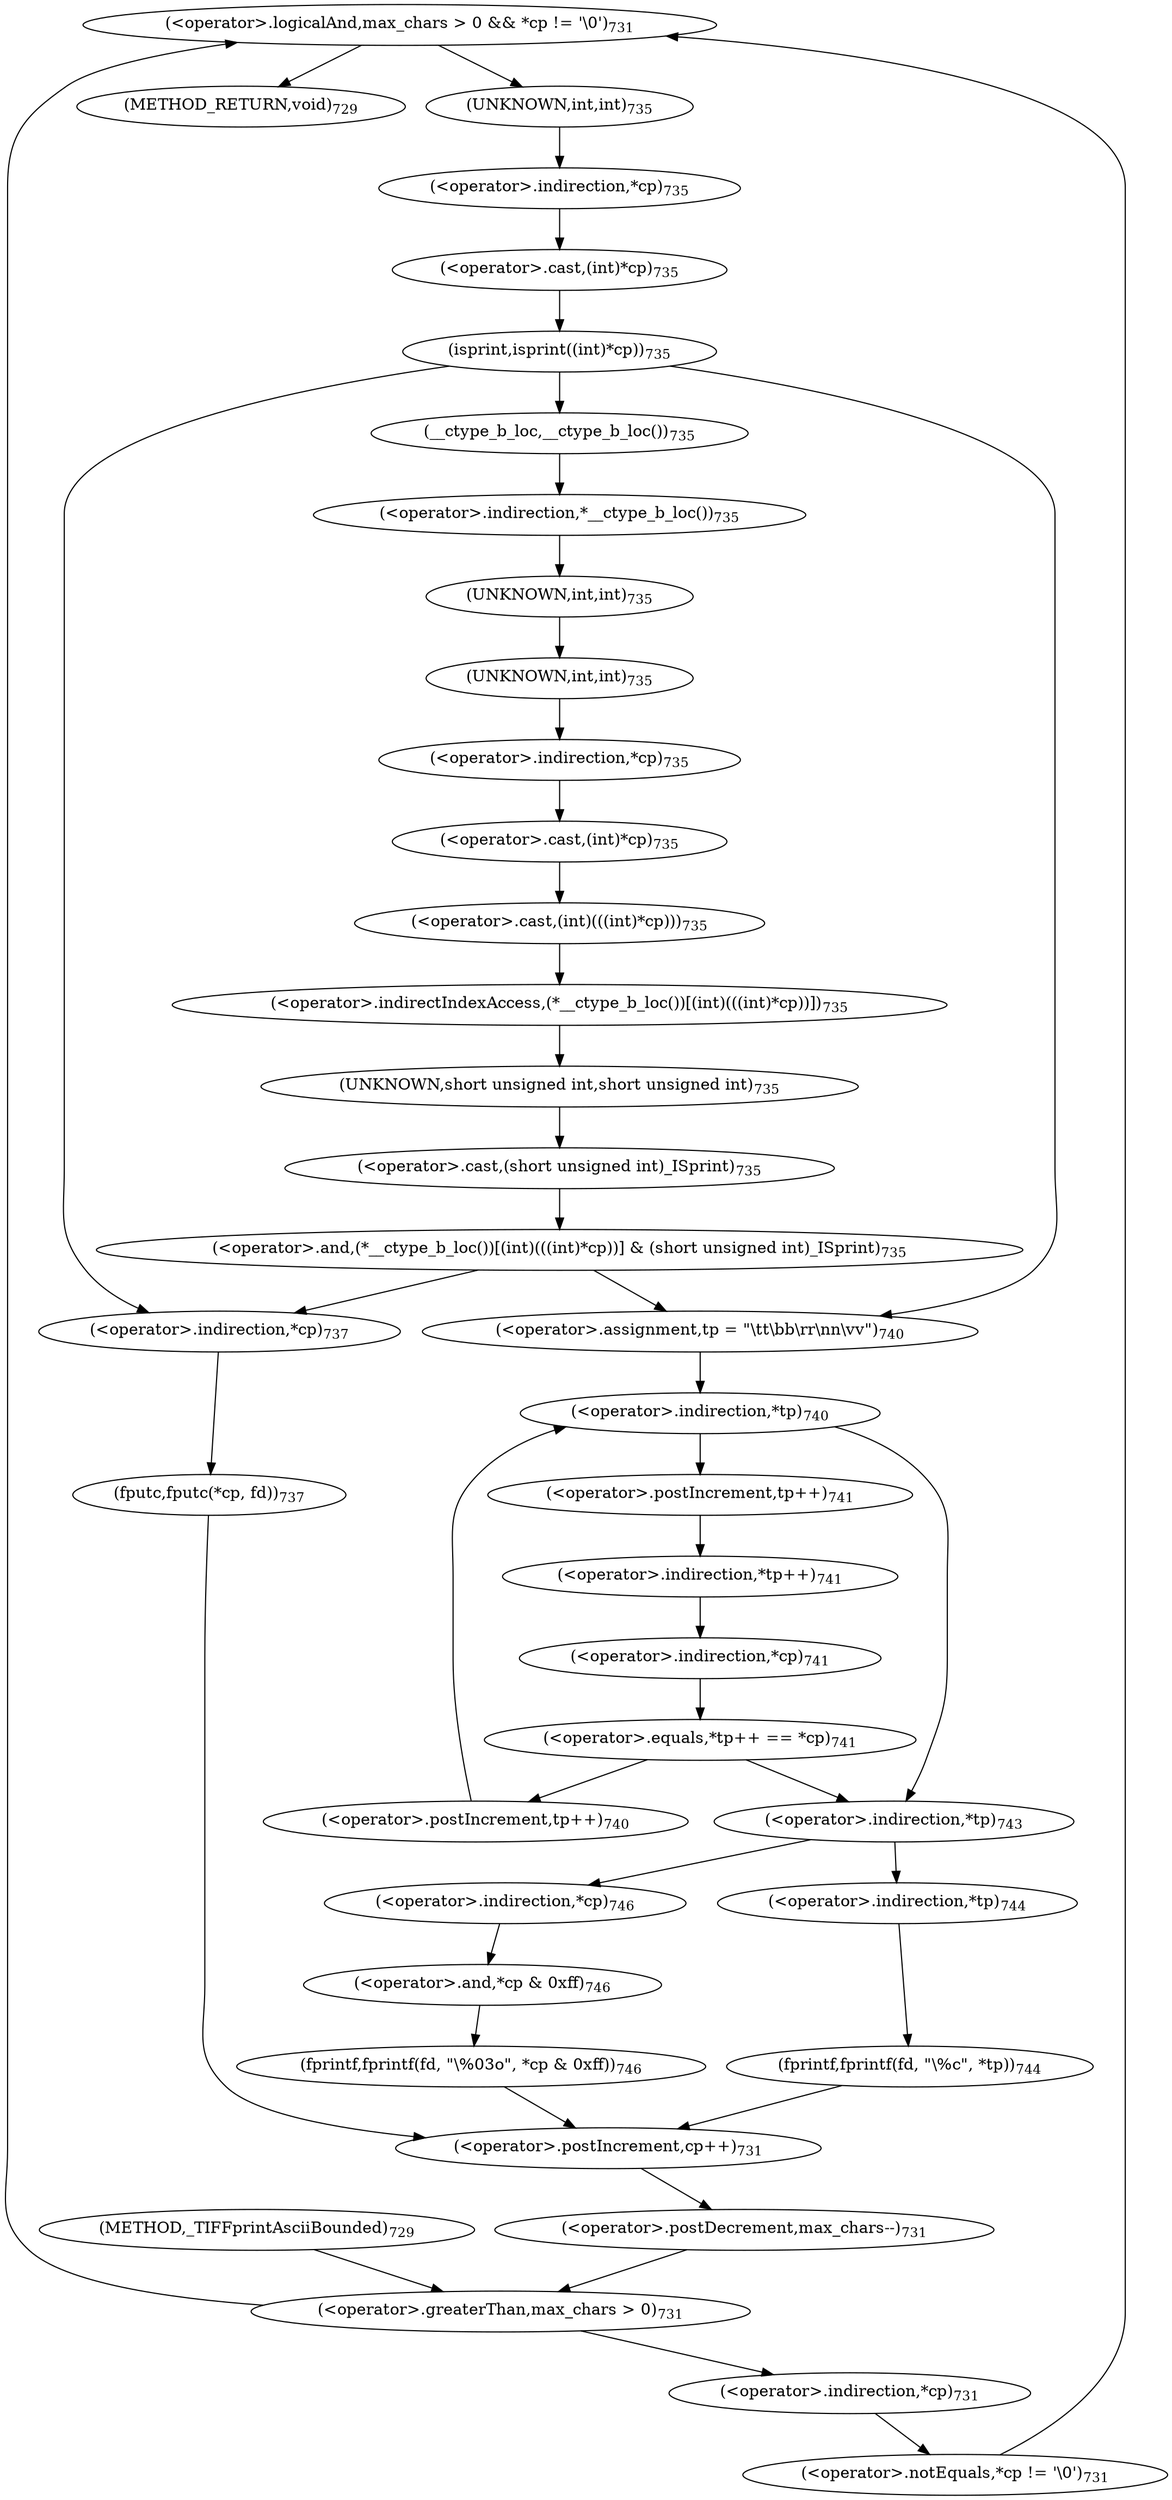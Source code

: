 digraph "_TIFFprintAsciiBounded" {  
"4531" [label = <(&lt;operator&gt;.logicalAnd,max_chars &gt; 0 &amp;&amp; *cp != '\0')<SUB>731</SUB>> ]
"4532" [label = <(&lt;operator&gt;.greaterThan,max_chars &gt; 0)<SUB>731</SUB>> ]
"4535" [label = <(&lt;operator&gt;.notEquals,*cp != '\0')<SUB>731</SUB>> ]
"4540" [label = <(&lt;operator&gt;.postIncrement,cp++)<SUB>731</SUB>> ]
"4542" [label = <(&lt;operator&gt;.postDecrement,max_chars--)<SUB>731</SUB>> ]
"4536" [label = <(&lt;operator&gt;.indirection,*cp)<SUB>731</SUB>> ]
"4547" [label = <(isprint,isprint((int)*cp))<SUB>735</SUB>> ]
"4577" [label = <(&lt;operator&gt;.indirection,*tp)<SUB>740</SUB>> ]
"4579" [label = <(&lt;operator&gt;.postIncrement,tp++)<SUB>740</SUB>> ]
"4591" [label = <(&lt;operator&gt;.indirection,*tp)<SUB>743</SUB>> ]
"4548" [label = <(&lt;operator&gt;.cast,(int)*cp)<SUB>735</SUB>> ]
"4567" [label = <(fputc,fputc(*cp, fd))<SUB>737</SUB>> ]
"4574" [label = <(&lt;operator&gt;.assignment,tp = &quot;\tt\bb\rr\nn\vv&quot;)<SUB>740</SUB>> ]
"4582" [label = <(&lt;operator&gt;.equals,*tp++ == *cp)<SUB>741</SUB>> ]
"4594" [label = <(fprintf,fprintf(fd, &quot;\\%c&quot;, *tp))<SUB>744</SUB>> ]
"4549" [label = <(UNKNOWN,int,int)<SUB>735</SUB>> ]
"4550" [label = <(&lt;operator&gt;.indirection,*cp)<SUB>735</SUB>> ]
"4553" [label = <(&lt;operator&gt;.and,(*__ctype_b_loc())[(int)(((int)*cp))] &amp; (short unsigned int)_ISprint)<SUB>735</SUB>> ]
"4568" [label = <(&lt;operator&gt;.indirection,*cp)<SUB>737</SUB>> ]
"4583" [label = <(&lt;operator&gt;.indirection,*tp++)<SUB>741</SUB>> ]
"4586" [label = <(&lt;operator&gt;.indirection,*cp)<SUB>741</SUB>> ]
"4597" [label = <(&lt;operator&gt;.indirection,*tp)<SUB>744</SUB>> ]
"4601" [label = <(fprintf,fprintf(fd, &quot;\\%03o&quot;, *cp &amp; 0xff))<SUB>746</SUB>> ]
"4554" [label = <(&lt;operator&gt;.indirectIndexAccess,(*__ctype_b_loc())[(int)(((int)*cp))])<SUB>735</SUB>> ]
"4563" [label = <(&lt;operator&gt;.cast,(short unsigned int)_ISprint)<SUB>735</SUB>> ]
"4584" [label = <(&lt;operator&gt;.postIncrement,tp++)<SUB>741</SUB>> ]
"4604" [label = <(&lt;operator&gt;.and,*cp &amp; 0xff)<SUB>746</SUB>> ]
"4555" [label = <(&lt;operator&gt;.indirection,*__ctype_b_loc())<SUB>735</SUB>> ]
"4557" [label = <(&lt;operator&gt;.cast,(int)(((int)*cp)))<SUB>735</SUB>> ]
"4564" [label = <(UNKNOWN,short unsigned int,short unsigned int)<SUB>735</SUB>> ]
"4605" [label = <(&lt;operator&gt;.indirection,*cp)<SUB>746</SUB>> ]
"4556" [label = <(__ctype_b_loc,__ctype_b_loc())<SUB>735</SUB>> ]
"4558" [label = <(UNKNOWN,int,int)<SUB>735</SUB>> ]
"4559" [label = <(&lt;operator&gt;.cast,(int)*cp)<SUB>735</SUB>> ]
"4560" [label = <(UNKNOWN,int,int)<SUB>735</SUB>> ]
"4561" [label = <(&lt;operator&gt;.indirection,*cp)<SUB>735</SUB>> ]
"4524" [label = <(METHOD,_TIFFprintAsciiBounded)<SUB>729</SUB>> ]
"4608" [label = <(METHOD_RETURN,void)<SUB>729</SUB>> ]
  "4531" -> "4549" 
  "4531" -> "4608" 
  "4532" -> "4531" 
  "4532" -> "4536" 
  "4535" -> "4531" 
  "4540" -> "4542" 
  "4542" -> "4532" 
  "4536" -> "4535" 
  "4547" -> "4556" 
  "4547" -> "4568" 
  "4547" -> "4574" 
  "4577" -> "4584" 
  "4577" -> "4591" 
  "4579" -> "4577" 
  "4591" -> "4597" 
  "4591" -> "4605" 
  "4548" -> "4547" 
  "4567" -> "4540" 
  "4574" -> "4577" 
  "4582" -> "4591" 
  "4582" -> "4579" 
  "4594" -> "4540" 
  "4549" -> "4550" 
  "4550" -> "4548" 
  "4553" -> "4568" 
  "4553" -> "4574" 
  "4568" -> "4567" 
  "4583" -> "4586" 
  "4586" -> "4582" 
  "4597" -> "4594" 
  "4601" -> "4540" 
  "4554" -> "4564" 
  "4563" -> "4553" 
  "4584" -> "4583" 
  "4604" -> "4601" 
  "4555" -> "4558" 
  "4557" -> "4554" 
  "4564" -> "4563" 
  "4605" -> "4604" 
  "4556" -> "4555" 
  "4558" -> "4560" 
  "4559" -> "4557" 
  "4560" -> "4561" 
  "4561" -> "4559" 
  "4524" -> "4532" 
}
